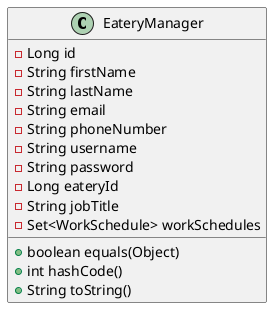 @startuml
class EateryManager {
- Long id
- String firstName
- String lastName
- String email
- String phoneNumber
- String username
- String password
- Long eateryId
- String jobTitle
- Set<WorkSchedule> workSchedules
+ boolean equals(Object)
+ int hashCode()
+ String toString()
}
@enduml